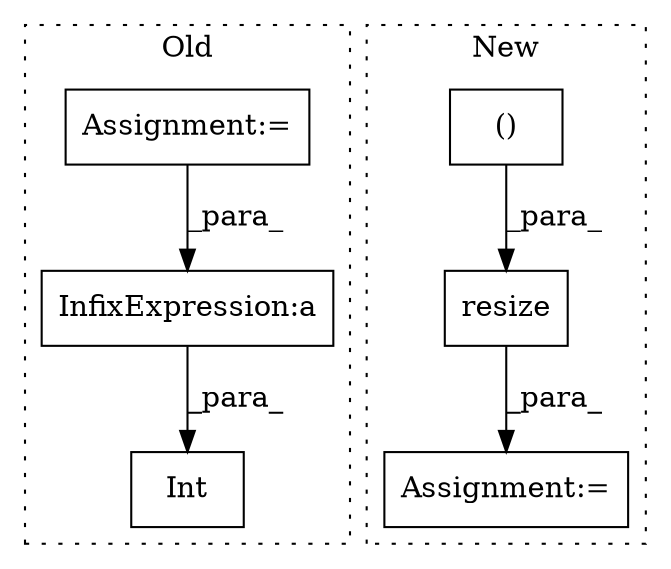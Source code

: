 digraph G {
subgraph cluster0 {
1 [label="Int" a="32" s="1427,1445" l="4,1" shape="box"];
3 [label="InfixExpression:a" a="27" s="1436" l="3" shape="box"];
4 [label="Assignment:=" a="7" s="879" l="5" shape="box"];
label = "Old";
style="dotted";
}
subgraph cluster1 {
2 [label="resize" a="32" s="1392,1412" l="7,1" shape="box"];
5 [label="()" a="106" s="1297" l="78" shape="box"];
6 [label="Assignment:=" a="7" s="1387" l="1" shape="box"];
label = "New";
style="dotted";
}
2 -> 6 [label="_para_"];
3 -> 1 [label="_para_"];
4 -> 3 [label="_para_"];
5 -> 2 [label="_para_"];
}